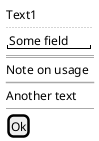 @startsalt
{
  Text1
  ..
  "Some field"
  ==
  Note on usage
  ~~
  Another text
  --
  [Ok]
}
@endsalt